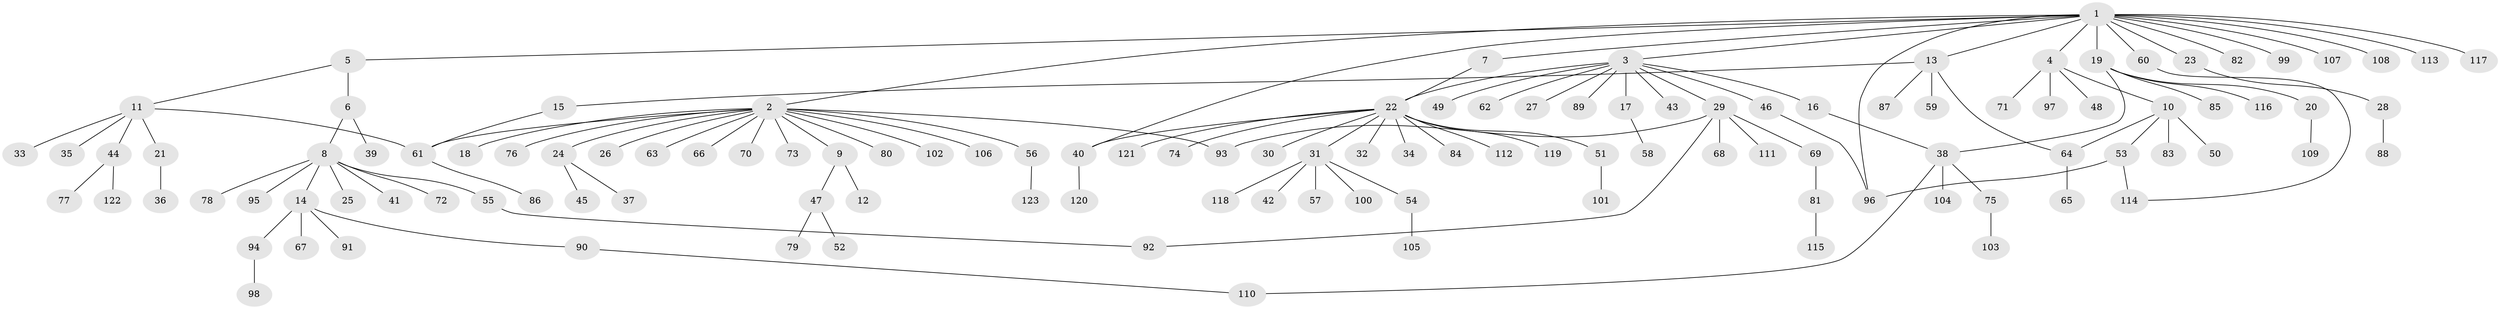 // coarse degree distribution, {17: 0.009900990099009901, 15: 0.009900990099009901, 11: 0.009900990099009901, 4: 0.039603960396039604, 3: 0.0594059405940594, 2: 0.1485148514851485, 7: 0.009900990099009901, 6: 0.0297029702970297, 1: 0.6435643564356436, 5: 0.0297029702970297, 12: 0.009900990099009901}
// Generated by graph-tools (version 1.1) at 2025/41/03/06/25 10:41:45]
// undirected, 123 vertices, 134 edges
graph export_dot {
graph [start="1"]
  node [color=gray90,style=filled];
  1;
  2;
  3;
  4;
  5;
  6;
  7;
  8;
  9;
  10;
  11;
  12;
  13;
  14;
  15;
  16;
  17;
  18;
  19;
  20;
  21;
  22;
  23;
  24;
  25;
  26;
  27;
  28;
  29;
  30;
  31;
  32;
  33;
  34;
  35;
  36;
  37;
  38;
  39;
  40;
  41;
  42;
  43;
  44;
  45;
  46;
  47;
  48;
  49;
  50;
  51;
  52;
  53;
  54;
  55;
  56;
  57;
  58;
  59;
  60;
  61;
  62;
  63;
  64;
  65;
  66;
  67;
  68;
  69;
  70;
  71;
  72;
  73;
  74;
  75;
  76;
  77;
  78;
  79;
  80;
  81;
  82;
  83;
  84;
  85;
  86;
  87;
  88;
  89;
  90;
  91;
  92;
  93;
  94;
  95;
  96;
  97;
  98;
  99;
  100;
  101;
  102;
  103;
  104;
  105;
  106;
  107;
  108;
  109;
  110;
  111;
  112;
  113;
  114;
  115;
  116;
  117;
  118;
  119;
  120;
  121;
  122;
  123;
  1 -- 2;
  1 -- 3;
  1 -- 4;
  1 -- 5;
  1 -- 7;
  1 -- 13;
  1 -- 19;
  1 -- 23;
  1 -- 40;
  1 -- 60;
  1 -- 82;
  1 -- 96;
  1 -- 99;
  1 -- 107;
  1 -- 108;
  1 -- 113;
  1 -- 117;
  2 -- 9;
  2 -- 18;
  2 -- 24;
  2 -- 26;
  2 -- 56;
  2 -- 61;
  2 -- 63;
  2 -- 66;
  2 -- 70;
  2 -- 73;
  2 -- 76;
  2 -- 80;
  2 -- 93;
  2 -- 102;
  2 -- 106;
  3 -- 16;
  3 -- 17;
  3 -- 22;
  3 -- 27;
  3 -- 29;
  3 -- 43;
  3 -- 46;
  3 -- 49;
  3 -- 62;
  3 -- 89;
  4 -- 10;
  4 -- 48;
  4 -- 71;
  4 -- 97;
  5 -- 6;
  5 -- 11;
  6 -- 8;
  6 -- 39;
  7 -- 22;
  8 -- 14;
  8 -- 25;
  8 -- 41;
  8 -- 55;
  8 -- 72;
  8 -- 78;
  8 -- 95;
  9 -- 12;
  9 -- 47;
  10 -- 50;
  10 -- 53;
  10 -- 64;
  10 -- 83;
  11 -- 21;
  11 -- 33;
  11 -- 35;
  11 -- 44;
  11 -- 61;
  13 -- 15;
  13 -- 59;
  13 -- 64;
  13 -- 87;
  14 -- 67;
  14 -- 90;
  14 -- 91;
  14 -- 94;
  15 -- 61;
  16 -- 38;
  17 -- 58;
  19 -- 20;
  19 -- 38;
  19 -- 85;
  19 -- 116;
  20 -- 109;
  21 -- 36;
  22 -- 30;
  22 -- 31;
  22 -- 32;
  22 -- 34;
  22 -- 40;
  22 -- 51;
  22 -- 74;
  22 -- 84;
  22 -- 112;
  22 -- 119;
  22 -- 121;
  23 -- 28;
  24 -- 37;
  24 -- 45;
  28 -- 88;
  29 -- 68;
  29 -- 69;
  29 -- 92;
  29 -- 93;
  29 -- 111;
  31 -- 42;
  31 -- 54;
  31 -- 57;
  31 -- 100;
  31 -- 118;
  38 -- 75;
  38 -- 104;
  38 -- 110;
  40 -- 120;
  44 -- 77;
  44 -- 122;
  46 -- 96;
  47 -- 52;
  47 -- 79;
  51 -- 101;
  53 -- 96;
  53 -- 114;
  54 -- 105;
  55 -- 92;
  56 -- 123;
  60 -- 114;
  61 -- 86;
  64 -- 65;
  69 -- 81;
  75 -- 103;
  81 -- 115;
  90 -- 110;
  94 -- 98;
}

